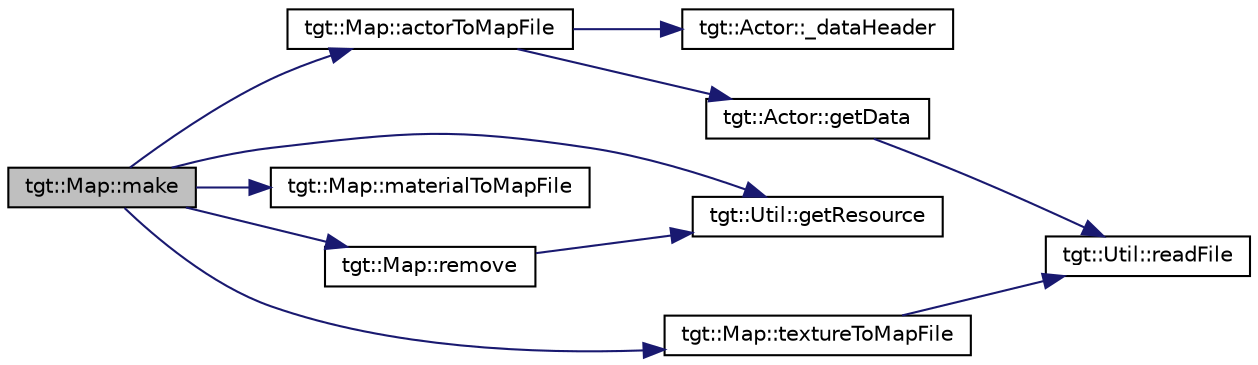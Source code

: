 digraph "tgt::Map::make"
{
 // LATEX_PDF_SIZE
  edge [fontname="Helvetica",fontsize="10",labelfontname="Helvetica",labelfontsize="10"];
  node [fontname="Helvetica",fontsize="10",shape=record];
  rankdir="LR";
  Node1 [label="tgt::Map::make",height=0.2,width=0.4,color="black", fillcolor="grey75", style="filled", fontcolor="black",tooltip=" "];
  Node1 -> Node2 [color="midnightblue",fontsize="10",style="solid",fontname="Helvetica"];
  Node2 [label="tgt::Map::actorToMapFile",height=0.2,width=0.4,color="black", fillcolor="white", style="filled",URL="$df/ded/namespacetgt_1_1_map.html#a3fa199132f3ebaf8b07375e0ef9db1da",tooltip=" "];
  Node2 -> Node3 [color="midnightblue",fontsize="10",style="solid",fontname="Helvetica"];
  Node3 [label="tgt::Actor::_dataHeader",height=0.2,width=0.4,color="black", fillcolor="white", style="filled",URL="$df/dd7/namespacetgt_1_1_actor.html#abe8dbc1c8176e296ef7c7ecac6485e18",tooltip=" "];
  Node2 -> Node4 [color="midnightblue",fontsize="10",style="solid",fontname="Helvetica"];
  Node4 [label="tgt::Actor::getData",height=0.2,width=0.4,color="black", fillcolor="white", style="filled",URL="$df/dd7/namespacetgt_1_1_actor.html#a0fc36201da6c8463ec5a77ba60b88c68",tooltip=" "];
  Node4 -> Node5 [color="midnightblue",fontsize="10",style="solid",fontname="Helvetica"];
  Node5 [label="tgt::Util::readFile",height=0.2,width=0.4,color="black", fillcolor="white", style="filled",URL="$dd/d64/namespacetgt_1_1_util.html#a7c43176143f5b51f253f04e1ac139c7b",tooltip=" "];
  Node1 -> Node6 [color="midnightblue",fontsize="10",style="solid",fontname="Helvetica"];
  Node6 [label="tgt::Util::getResource",height=0.2,width=0.4,color="black", fillcolor="white", style="filled",URL="$dd/d64/namespacetgt_1_1_util.html#a4e9af614fd94a21454841dedd4e88257",tooltip=" "];
  Node1 -> Node7 [color="midnightblue",fontsize="10",style="solid",fontname="Helvetica"];
  Node7 [label="tgt::Map::materialToMapFile",height=0.2,width=0.4,color="black", fillcolor="white", style="filled",URL="$df/ded/namespacetgt_1_1_map.html#a20c980574c3fcfc4e73dedd83d4e92e9",tooltip=" "];
  Node1 -> Node8 [color="midnightblue",fontsize="10",style="solid",fontname="Helvetica"];
  Node8 [label="tgt::Map::remove",height=0.2,width=0.4,color="black", fillcolor="white", style="filled",URL="$df/ded/namespacetgt_1_1_map.html#a637f53e92a89ea9f50522d9a9a9a2025",tooltip=" "];
  Node8 -> Node6 [color="midnightblue",fontsize="10",style="solid",fontname="Helvetica"];
  Node1 -> Node9 [color="midnightblue",fontsize="10",style="solid",fontname="Helvetica"];
  Node9 [label="tgt::Map::textureToMapFile",height=0.2,width=0.4,color="black", fillcolor="white", style="filled",URL="$df/ded/namespacetgt_1_1_map.html#a19906dcd99476e67fda3973949056726",tooltip=" "];
  Node9 -> Node5 [color="midnightblue",fontsize="10",style="solid",fontname="Helvetica"];
}
